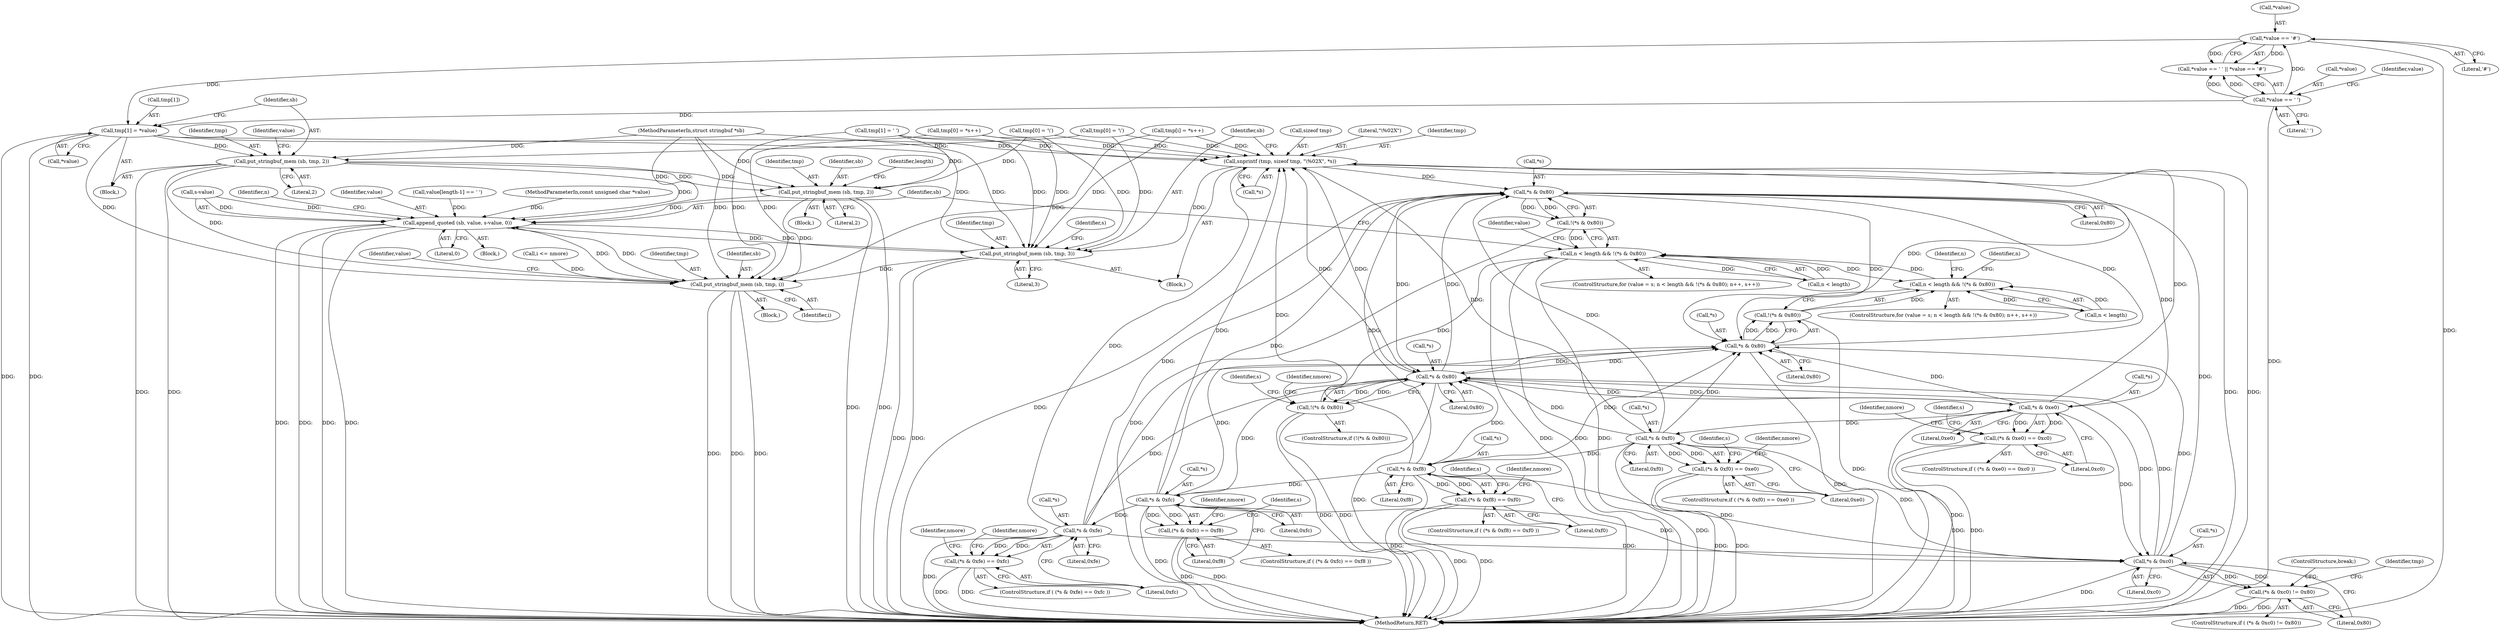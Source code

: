 digraph "0_gnupg_243d12fdec66a4360fbb3e307a046b39b5b4ffc3_0@array" {
"1000139" [label="(Call,tmp[1] = *value)"];
"1000129" [label="(Call,*value == '#')"];
"1000125" [label="(Call,*value == ' ')"];
"1000145" [label="(Call,put_stringbuf_mem (sb, tmp, 2))"];
"1000174" [label="(Call,put_stringbuf_mem (sb, tmp, 2))"];
"1000225" [label="(Call,append_quoted (sb, value, s-value, 0))"];
"1000316" [label="(Call,put_stringbuf_mem (sb, tmp, 3))"];
"1000373" [label="(Call,put_stringbuf_mem (sb, tmp, i))"];
"1000309" [label="(Call,snprintf (tmp, sizeof tmp, \"\\%02X\", *s))"];
"1000198" [label="(Call,*s & 0x80)"];
"1000197" [label="(Call,!(*s & 0x80))"];
"1000193" [label="(Call,n < length && !(*s & 0x80))"];
"1000211" [label="(Call,n < length && !(*s & 0x80))"];
"1000216" [label="(Call,*s & 0x80)"];
"1000215" [label="(Call,!(*s & 0x80))"];
"1000239" [label="(Call,*s & 0x80)"];
"1000238" [label="(Call,!(*s & 0x80))"];
"1000249" [label="(Call,*s & 0xe0)"];
"1000248" [label="(Call,(*s & 0xe0) == 0xc0)"];
"1000260" [label="(Call,*s & 0xf0)"];
"1000259" [label="(Call,(*s & 0xf0) == 0xe0)"];
"1000271" [label="(Call,*s & 0xf8)"];
"1000270" [label="(Call,(*s & 0xf8) == 0xf0)"];
"1000282" [label="(Call,*s & 0xfc)"];
"1000281" [label="(Call,(*s & 0xfc) == 0xf8)"];
"1000293" [label="(Call,*s & 0xfe)"];
"1000292" [label="(Call,(*s & 0xfe) == 0xfc)"];
"1000358" [label="(Call,*s & 0xc0)"];
"1000357" [label="(Call,(*s & 0xc0) != 0x80)"];
"1000292" [label="(Call,(*s & 0xfe) == 0xfc)"];
"1000242" [label="(Literal,0x80)"];
"1000128" [label="(Literal,' ')"];
"1000258" [label="(ControlStructure,if ( (*s & 0xf0) == 0xe0 ))"];
"1000311" [label="(Call,sizeof tmp)"];
"1000314" [label="(Call,*s)"];
"1000362" [label="(Literal,0x80)"];
"1000273" [label="(Identifier,s)"];
"1000212" [label="(Call,n < length)"];
"1000270" [label="(Call,(*s & 0xf8) == 0xf0)"];
"1000373" [label="(Call,put_stringbuf_mem (sb, tmp, i))"];
"1000277" [label="(Identifier,nmore)"];
"1000219" [label="(Literal,0x80)"];
"1000156" [label="(Call,value[length-1] == ' ')"];
"1000271" [label="(Call,*s & 0xf8)"];
"1000146" [label="(Identifier,sb)"];
"1000124" [label="(Call,*value == ' ' || *value == '#')"];
"1000211" [label="(Call,n < length && !(*s & 0x80))"];
"1000217" [label="(Call,*s)"];
"1000240" [label="(Call,*s)"];
"1000228" [label="(Call,s-value)"];
"1000275" [label="(Literal,0xf0)"];
"1000179" [label="(Identifier,length)"];
"1000176" [label="(Identifier,tmp)"];
"1000132" [label="(Literal,'#')"];
"1000114" [label="(MethodParameterIn,struct stringbuf *sb)"];
"1000313" [label="(Literal,\"\\%02X\")"];
"1000145" [label="(Call,put_stringbuf_mem (sb, tmp, 2))"];
"1000234" [label="(Identifier,n)"];
"1000209" [label="(Identifier,value)"];
"1000356" [label="(ControlStructure,if ( (*s & 0xc0) != 0x80))"];
"1000227" [label="(Identifier,value)"];
"1000325" [label="(Block,)"];
"1000126" [label="(Call,*value)"];
"1000321" [label="(Identifier,s)"];
"1000319" [label="(Literal,3)"];
"1000247" [label="(ControlStructure,if ( (*s & 0xe0) == 0xc0 ))"];
"1000177" [label="(Literal,2)"];
"1000143" [label="(Call,*value)"];
"1000252" [label="(Literal,0xe0)"];
"1000297" [label="(Literal,0xfc)"];
"1000291" [label="(ControlStructure,if ( (*s & 0xfe) == 0xfc ))"];
"1000215" [label="(Call,!(*s & 0x80))"];
"1000248" [label="(Call,(*s & 0xe0) == 0xc0)"];
"1000189" [label="(ControlStructure,for (value = s; n < length && !(*s & 0x80); n++, s++))"];
"1000251" [label="(Identifier,s)"];
"1000164" [label="(Call,tmp[0] = '\\')"];
"1000309" [label="(Call,snprintf (tmp, sizeof tmp, \"\\%02X\", *s))"];
"1000216" [label="(Call,*s & 0x80)"];
"1000169" [label="(Call,tmp[1] = ' ')"];
"1000308" [label="(Block,)"];
"1000264" [label="(Literal,0xe0)"];
"1000375" [label="(Identifier,tmp)"];
"1000244" [label="(Identifier,nmore)"];
"1000272" [label="(Call,*s)"];
"1000226" [label="(Identifier,sb)"];
"1000263" [label="(Literal,0xf0)"];
"1000288" [label="(Identifier,nmore)"];
"1000260" [label="(Call,*s & 0xf0)"];
"1000231" [label="(Literal,0)"];
"1000361" [label="(Literal,0xc0)"];
"1000310" [label="(Identifier,tmp)"];
"1000318" [label="(Identifier,tmp)"];
"1000296" [label="(Literal,0xfe)"];
"1000285" [label="(Literal,0xfc)"];
"1000175" [label="(Identifier,sb)"];
"1000250" [label="(Call,*s)"];
"1000281" [label="(Call,(*s & 0xfc) == 0xf8)"];
"1000294" [label="(Call,*s)"];
"1000130" [label="(Call,*value)"];
"1000249" [label="(Call,*s & 0xe0)"];
"1000222" [label="(Identifier,n)"];
"1000303" [label="(Identifier,nmore)"];
"1000204" [label="(Identifier,n)"];
"1000359" [label="(Call,*s)"];
"1000337" [label="(Call,tmp[0] = *s++)"];
"1000148" [label="(Literal,2)"];
"1000147" [label="(Identifier,tmp)"];
"1000299" [label="(Identifier,nmore)"];
"1000376" [label="(Identifier,i)"];
"1000133" [label="(Block,)"];
"1000131" [label="(Identifier,value)"];
"1000282" [label="(Call,*s & 0xfc)"];
"1000269" [label="(ControlStructure,if ( (*s & 0xf8) == 0xf0 ))"];
"1000253" [label="(Literal,0xc0)"];
"1000358" [label="(Call,*s & 0xc0)"];
"1000283" [label="(Call,*s)"];
"1000134" [label="(Call,tmp[0] = '\\')"];
"1000274" [label="(Literal,0xf8)"];
"1000174" [label="(Call,put_stringbuf_mem (sb, tmp, 2))"];
"1000280" [label="(ControlStructure,if ( (*s & 0xfc) == 0xf8 ))"];
"1000317" [label="(Identifier,sb)"];
"1000150" [label="(Identifier,value)"];
"1000259" [label="(Call,(*s & 0xf0) == 0xe0)"];
"1000262" [label="(Identifier,s)"];
"1000364" [label="(Call,tmp[i] = *s++)"];
"1000139" [label="(Call,tmp[1] = *value)"];
"1000197" [label="(Call,!(*s & 0x80))"];
"1000188" [label="(Block,)"];
"1000198" [label="(Call,*s & 0x80)"];
"1000374" [label="(Identifier,sb)"];
"1000316" [label="(Call,put_stringbuf_mem (sb, tmp, 3))"];
"1000191" [label="(Identifier,value)"];
"1000194" [label="(Call,n < length)"];
"1000284" [label="(Identifier,s)"];
"1000225" [label="(Call,append_quoted (sb, value, s-value, 0))"];
"1000295" [label="(Identifier,s)"];
"1000140" [label="(Call,tmp[1])"];
"1000286" [label="(Literal,0xf8)"];
"1000237" [label="(ControlStructure,if (!(*s & 0x80)))"];
"1000129" [label="(Call,*value == '#')"];
"1000266" [label="(Identifier,nmore)"];
"1000207" [label="(ControlStructure,for (value = s; n < length && !(*s & 0x80); n++, s++))"];
"1000125" [label="(Call,*value == ' ')"];
"1000377" [label="(MethodReturn,RET)"];
"1000112" [label="(MethodParameterIn,const unsigned char *value)"];
"1000293" [label="(Call,*s & 0xfe)"];
"1000255" [label="(Identifier,nmore)"];
"1000163" [label="(Block,)"];
"1000350" [label="(Call,i <= nmore)"];
"1000238" [label="(Call,!(*s & 0x80))"];
"1000201" [label="(Literal,0x80)"];
"1000261" [label="(Call,*s)"];
"1000357" [label="(Call,(*s & 0xc0) != 0x80)"];
"1000199" [label="(Call,*s)"];
"1000193" [label="(Call,n < length && !(*s & 0x80))"];
"1000363" [label="(ControlStructure,break;)"];
"1000239" [label="(Call,*s & 0x80)"];
"1000366" [label="(Identifier,tmp)"];
"1000139" -> "1000133"  [label="AST: "];
"1000139" -> "1000143"  [label="CFG: "];
"1000140" -> "1000139"  [label="AST: "];
"1000143" -> "1000139"  [label="AST: "];
"1000146" -> "1000139"  [label="CFG: "];
"1000139" -> "1000377"  [label="DDG: "];
"1000139" -> "1000377"  [label="DDG: "];
"1000129" -> "1000139"  [label="DDG: "];
"1000125" -> "1000139"  [label="DDG: "];
"1000139" -> "1000145"  [label="DDG: "];
"1000139" -> "1000309"  [label="DDG: "];
"1000139" -> "1000316"  [label="DDG: "];
"1000139" -> "1000373"  [label="DDG: "];
"1000129" -> "1000124"  [label="AST: "];
"1000129" -> "1000132"  [label="CFG: "];
"1000130" -> "1000129"  [label="AST: "];
"1000132" -> "1000129"  [label="AST: "];
"1000124" -> "1000129"  [label="CFG: "];
"1000129" -> "1000377"  [label="DDG: "];
"1000129" -> "1000124"  [label="DDG: "];
"1000129" -> "1000124"  [label="DDG: "];
"1000125" -> "1000129"  [label="DDG: "];
"1000125" -> "1000124"  [label="AST: "];
"1000125" -> "1000128"  [label="CFG: "];
"1000126" -> "1000125"  [label="AST: "];
"1000128" -> "1000125"  [label="AST: "];
"1000131" -> "1000125"  [label="CFG: "];
"1000124" -> "1000125"  [label="CFG: "];
"1000125" -> "1000377"  [label="DDG: "];
"1000125" -> "1000124"  [label="DDG: "];
"1000125" -> "1000124"  [label="DDG: "];
"1000145" -> "1000133"  [label="AST: "];
"1000145" -> "1000148"  [label="CFG: "];
"1000146" -> "1000145"  [label="AST: "];
"1000147" -> "1000145"  [label="AST: "];
"1000148" -> "1000145"  [label="AST: "];
"1000150" -> "1000145"  [label="CFG: "];
"1000145" -> "1000377"  [label="DDG: "];
"1000145" -> "1000377"  [label="DDG: "];
"1000114" -> "1000145"  [label="DDG: "];
"1000134" -> "1000145"  [label="DDG: "];
"1000145" -> "1000174"  [label="DDG: "];
"1000145" -> "1000174"  [label="DDG: "];
"1000145" -> "1000225"  [label="DDG: "];
"1000145" -> "1000373"  [label="DDG: "];
"1000174" -> "1000163"  [label="AST: "];
"1000174" -> "1000177"  [label="CFG: "];
"1000175" -> "1000174"  [label="AST: "];
"1000176" -> "1000174"  [label="AST: "];
"1000177" -> "1000174"  [label="AST: "];
"1000179" -> "1000174"  [label="CFG: "];
"1000174" -> "1000377"  [label="DDG: "];
"1000174" -> "1000377"  [label="DDG: "];
"1000114" -> "1000174"  [label="DDG: "];
"1000169" -> "1000174"  [label="DDG: "];
"1000164" -> "1000174"  [label="DDG: "];
"1000174" -> "1000225"  [label="DDG: "];
"1000174" -> "1000373"  [label="DDG: "];
"1000225" -> "1000188"  [label="AST: "];
"1000225" -> "1000231"  [label="CFG: "];
"1000226" -> "1000225"  [label="AST: "];
"1000227" -> "1000225"  [label="AST: "];
"1000228" -> "1000225"  [label="AST: "];
"1000231" -> "1000225"  [label="AST: "];
"1000234" -> "1000225"  [label="CFG: "];
"1000225" -> "1000377"  [label="DDG: "];
"1000225" -> "1000377"  [label="DDG: "];
"1000225" -> "1000377"  [label="DDG: "];
"1000225" -> "1000377"  [label="DDG: "];
"1000316" -> "1000225"  [label="DDG: "];
"1000373" -> "1000225"  [label="DDG: "];
"1000114" -> "1000225"  [label="DDG: "];
"1000156" -> "1000225"  [label="DDG: "];
"1000228" -> "1000225"  [label="DDG: "];
"1000228" -> "1000225"  [label="DDG: "];
"1000112" -> "1000225"  [label="DDG: "];
"1000225" -> "1000316"  [label="DDG: "];
"1000225" -> "1000373"  [label="DDG: "];
"1000316" -> "1000308"  [label="AST: "];
"1000316" -> "1000319"  [label="CFG: "];
"1000317" -> "1000316"  [label="AST: "];
"1000318" -> "1000316"  [label="AST: "];
"1000319" -> "1000316"  [label="AST: "];
"1000321" -> "1000316"  [label="CFG: "];
"1000316" -> "1000377"  [label="DDG: "];
"1000316" -> "1000377"  [label="DDG: "];
"1000114" -> "1000316"  [label="DDG: "];
"1000337" -> "1000316"  [label="DDG: "];
"1000134" -> "1000316"  [label="DDG: "];
"1000169" -> "1000316"  [label="DDG: "];
"1000164" -> "1000316"  [label="DDG: "];
"1000309" -> "1000316"  [label="DDG: "];
"1000364" -> "1000316"  [label="DDG: "];
"1000316" -> "1000373"  [label="DDG: "];
"1000373" -> "1000325"  [label="AST: "];
"1000373" -> "1000376"  [label="CFG: "];
"1000374" -> "1000373"  [label="AST: "];
"1000375" -> "1000373"  [label="AST: "];
"1000376" -> "1000373"  [label="AST: "];
"1000191" -> "1000373"  [label="CFG: "];
"1000373" -> "1000377"  [label="DDG: "];
"1000373" -> "1000377"  [label="DDG: "];
"1000373" -> "1000377"  [label="DDG: "];
"1000114" -> "1000373"  [label="DDG: "];
"1000364" -> "1000373"  [label="DDG: "];
"1000337" -> "1000373"  [label="DDG: "];
"1000169" -> "1000373"  [label="DDG: "];
"1000350" -> "1000373"  [label="DDG: "];
"1000309" -> "1000308"  [label="AST: "];
"1000309" -> "1000314"  [label="CFG: "];
"1000310" -> "1000309"  [label="AST: "];
"1000311" -> "1000309"  [label="AST: "];
"1000313" -> "1000309"  [label="AST: "];
"1000314" -> "1000309"  [label="AST: "];
"1000317" -> "1000309"  [label="CFG: "];
"1000309" -> "1000377"  [label="DDG: "];
"1000309" -> "1000377"  [label="DDG: "];
"1000309" -> "1000198"  [label="DDG: "];
"1000309" -> "1000216"  [label="DDG: "];
"1000309" -> "1000239"  [label="DDG: "];
"1000364" -> "1000309"  [label="DDG: "];
"1000337" -> "1000309"  [label="DDG: "];
"1000134" -> "1000309"  [label="DDG: "];
"1000169" -> "1000309"  [label="DDG: "];
"1000164" -> "1000309"  [label="DDG: "];
"1000293" -> "1000309"  [label="DDG: "];
"1000239" -> "1000309"  [label="DDG: "];
"1000282" -> "1000309"  [label="DDG: "];
"1000260" -> "1000309"  [label="DDG: "];
"1000249" -> "1000309"  [label="DDG: "];
"1000271" -> "1000309"  [label="DDG: "];
"1000198" -> "1000197"  [label="AST: "];
"1000198" -> "1000201"  [label="CFG: "];
"1000199" -> "1000198"  [label="AST: "];
"1000201" -> "1000198"  [label="AST: "];
"1000197" -> "1000198"  [label="CFG: "];
"1000198" -> "1000377"  [label="DDG: "];
"1000198" -> "1000197"  [label="DDG: "];
"1000198" -> "1000197"  [label="DDG: "];
"1000293" -> "1000198"  [label="DDG: "];
"1000358" -> "1000198"  [label="DDG: "];
"1000239" -> "1000198"  [label="DDG: "];
"1000216" -> "1000198"  [label="DDG: "];
"1000260" -> "1000198"  [label="DDG: "];
"1000249" -> "1000198"  [label="DDG: "];
"1000271" -> "1000198"  [label="DDG: "];
"1000282" -> "1000198"  [label="DDG: "];
"1000198" -> "1000216"  [label="DDG: "];
"1000198" -> "1000239"  [label="DDG: "];
"1000197" -> "1000193"  [label="AST: "];
"1000193" -> "1000197"  [label="CFG: "];
"1000197" -> "1000377"  [label="DDG: "];
"1000197" -> "1000193"  [label="DDG: "];
"1000193" -> "1000189"  [label="AST: "];
"1000193" -> "1000194"  [label="CFG: "];
"1000194" -> "1000193"  [label="AST: "];
"1000209" -> "1000193"  [label="CFG: "];
"1000226" -> "1000193"  [label="CFG: "];
"1000193" -> "1000377"  [label="DDG: "];
"1000193" -> "1000377"  [label="DDG: "];
"1000193" -> "1000377"  [label="DDG: "];
"1000194" -> "1000193"  [label="DDG: "];
"1000194" -> "1000193"  [label="DDG: "];
"1000238" -> "1000193"  [label="DDG: "];
"1000211" -> "1000193"  [label="DDG: "];
"1000193" -> "1000211"  [label="DDG: "];
"1000211" -> "1000207"  [label="AST: "];
"1000211" -> "1000212"  [label="CFG: "];
"1000211" -> "1000215"  [label="CFG: "];
"1000212" -> "1000211"  [label="AST: "];
"1000215" -> "1000211"  [label="AST: "];
"1000222" -> "1000211"  [label="CFG: "];
"1000204" -> "1000211"  [label="CFG: "];
"1000212" -> "1000211"  [label="DDG: "];
"1000212" -> "1000211"  [label="DDG: "];
"1000215" -> "1000211"  [label="DDG: "];
"1000216" -> "1000215"  [label="AST: "];
"1000216" -> "1000219"  [label="CFG: "];
"1000217" -> "1000216"  [label="AST: "];
"1000219" -> "1000216"  [label="AST: "];
"1000215" -> "1000216"  [label="CFG: "];
"1000216" -> "1000377"  [label="DDG: "];
"1000216" -> "1000215"  [label="DDG: "];
"1000216" -> "1000215"  [label="DDG: "];
"1000293" -> "1000216"  [label="DDG: "];
"1000358" -> "1000216"  [label="DDG: "];
"1000239" -> "1000216"  [label="DDG: "];
"1000260" -> "1000216"  [label="DDG: "];
"1000249" -> "1000216"  [label="DDG: "];
"1000271" -> "1000216"  [label="DDG: "];
"1000282" -> "1000216"  [label="DDG: "];
"1000216" -> "1000239"  [label="DDG: "];
"1000215" -> "1000377"  [label="DDG: "];
"1000239" -> "1000238"  [label="AST: "];
"1000239" -> "1000242"  [label="CFG: "];
"1000240" -> "1000239"  [label="AST: "];
"1000242" -> "1000239"  [label="AST: "];
"1000238" -> "1000239"  [label="CFG: "];
"1000239" -> "1000377"  [label="DDG: "];
"1000239" -> "1000238"  [label="DDG: "];
"1000239" -> "1000238"  [label="DDG: "];
"1000293" -> "1000239"  [label="DDG: "];
"1000358" -> "1000239"  [label="DDG: "];
"1000260" -> "1000239"  [label="DDG: "];
"1000249" -> "1000239"  [label="DDG: "];
"1000271" -> "1000239"  [label="DDG: "];
"1000282" -> "1000239"  [label="DDG: "];
"1000239" -> "1000249"  [label="DDG: "];
"1000239" -> "1000358"  [label="DDG: "];
"1000238" -> "1000237"  [label="AST: "];
"1000244" -> "1000238"  [label="CFG: "];
"1000251" -> "1000238"  [label="CFG: "];
"1000238" -> "1000377"  [label="DDG: "];
"1000238" -> "1000377"  [label="DDG: "];
"1000249" -> "1000248"  [label="AST: "];
"1000249" -> "1000252"  [label="CFG: "];
"1000250" -> "1000249"  [label="AST: "];
"1000252" -> "1000249"  [label="AST: "];
"1000253" -> "1000249"  [label="CFG: "];
"1000249" -> "1000377"  [label="DDG: "];
"1000249" -> "1000248"  [label="DDG: "];
"1000249" -> "1000248"  [label="DDG: "];
"1000249" -> "1000260"  [label="DDG: "];
"1000249" -> "1000358"  [label="DDG: "];
"1000248" -> "1000247"  [label="AST: "];
"1000248" -> "1000253"  [label="CFG: "];
"1000253" -> "1000248"  [label="AST: "];
"1000255" -> "1000248"  [label="CFG: "];
"1000262" -> "1000248"  [label="CFG: "];
"1000248" -> "1000377"  [label="DDG: "];
"1000248" -> "1000377"  [label="DDG: "];
"1000260" -> "1000259"  [label="AST: "];
"1000260" -> "1000263"  [label="CFG: "];
"1000261" -> "1000260"  [label="AST: "];
"1000263" -> "1000260"  [label="AST: "];
"1000264" -> "1000260"  [label="CFG: "];
"1000260" -> "1000377"  [label="DDG: "];
"1000260" -> "1000259"  [label="DDG: "];
"1000260" -> "1000259"  [label="DDG: "];
"1000260" -> "1000271"  [label="DDG: "];
"1000260" -> "1000358"  [label="DDG: "];
"1000259" -> "1000258"  [label="AST: "];
"1000259" -> "1000264"  [label="CFG: "];
"1000264" -> "1000259"  [label="AST: "];
"1000266" -> "1000259"  [label="CFG: "];
"1000273" -> "1000259"  [label="CFG: "];
"1000259" -> "1000377"  [label="DDG: "];
"1000259" -> "1000377"  [label="DDG: "];
"1000271" -> "1000270"  [label="AST: "];
"1000271" -> "1000274"  [label="CFG: "];
"1000272" -> "1000271"  [label="AST: "];
"1000274" -> "1000271"  [label="AST: "];
"1000275" -> "1000271"  [label="CFG: "];
"1000271" -> "1000377"  [label="DDG: "];
"1000271" -> "1000270"  [label="DDG: "];
"1000271" -> "1000270"  [label="DDG: "];
"1000271" -> "1000282"  [label="DDG: "];
"1000271" -> "1000358"  [label="DDG: "];
"1000270" -> "1000269"  [label="AST: "];
"1000270" -> "1000275"  [label="CFG: "];
"1000275" -> "1000270"  [label="AST: "];
"1000277" -> "1000270"  [label="CFG: "];
"1000284" -> "1000270"  [label="CFG: "];
"1000270" -> "1000377"  [label="DDG: "];
"1000270" -> "1000377"  [label="DDG: "];
"1000282" -> "1000281"  [label="AST: "];
"1000282" -> "1000285"  [label="CFG: "];
"1000283" -> "1000282"  [label="AST: "];
"1000285" -> "1000282"  [label="AST: "];
"1000286" -> "1000282"  [label="CFG: "];
"1000282" -> "1000377"  [label="DDG: "];
"1000282" -> "1000281"  [label="DDG: "];
"1000282" -> "1000281"  [label="DDG: "];
"1000282" -> "1000293"  [label="DDG: "];
"1000282" -> "1000358"  [label="DDG: "];
"1000281" -> "1000280"  [label="AST: "];
"1000281" -> "1000286"  [label="CFG: "];
"1000286" -> "1000281"  [label="AST: "];
"1000288" -> "1000281"  [label="CFG: "];
"1000295" -> "1000281"  [label="CFG: "];
"1000281" -> "1000377"  [label="DDG: "];
"1000281" -> "1000377"  [label="DDG: "];
"1000293" -> "1000292"  [label="AST: "];
"1000293" -> "1000296"  [label="CFG: "];
"1000294" -> "1000293"  [label="AST: "];
"1000296" -> "1000293"  [label="AST: "];
"1000297" -> "1000293"  [label="CFG: "];
"1000293" -> "1000377"  [label="DDG: "];
"1000293" -> "1000292"  [label="DDG: "];
"1000293" -> "1000292"  [label="DDG: "];
"1000293" -> "1000358"  [label="DDG: "];
"1000292" -> "1000291"  [label="AST: "];
"1000292" -> "1000297"  [label="CFG: "];
"1000297" -> "1000292"  [label="AST: "];
"1000299" -> "1000292"  [label="CFG: "];
"1000303" -> "1000292"  [label="CFG: "];
"1000292" -> "1000377"  [label="DDG: "];
"1000292" -> "1000377"  [label="DDG: "];
"1000358" -> "1000357"  [label="AST: "];
"1000358" -> "1000361"  [label="CFG: "];
"1000359" -> "1000358"  [label="AST: "];
"1000361" -> "1000358"  [label="AST: "];
"1000362" -> "1000358"  [label="CFG: "];
"1000358" -> "1000377"  [label="DDG: "];
"1000358" -> "1000357"  [label="DDG: "];
"1000358" -> "1000357"  [label="DDG: "];
"1000357" -> "1000356"  [label="AST: "];
"1000357" -> "1000362"  [label="CFG: "];
"1000362" -> "1000357"  [label="AST: "];
"1000363" -> "1000357"  [label="CFG: "];
"1000366" -> "1000357"  [label="CFG: "];
"1000357" -> "1000377"  [label="DDG: "];
"1000357" -> "1000377"  [label="DDG: "];
}
